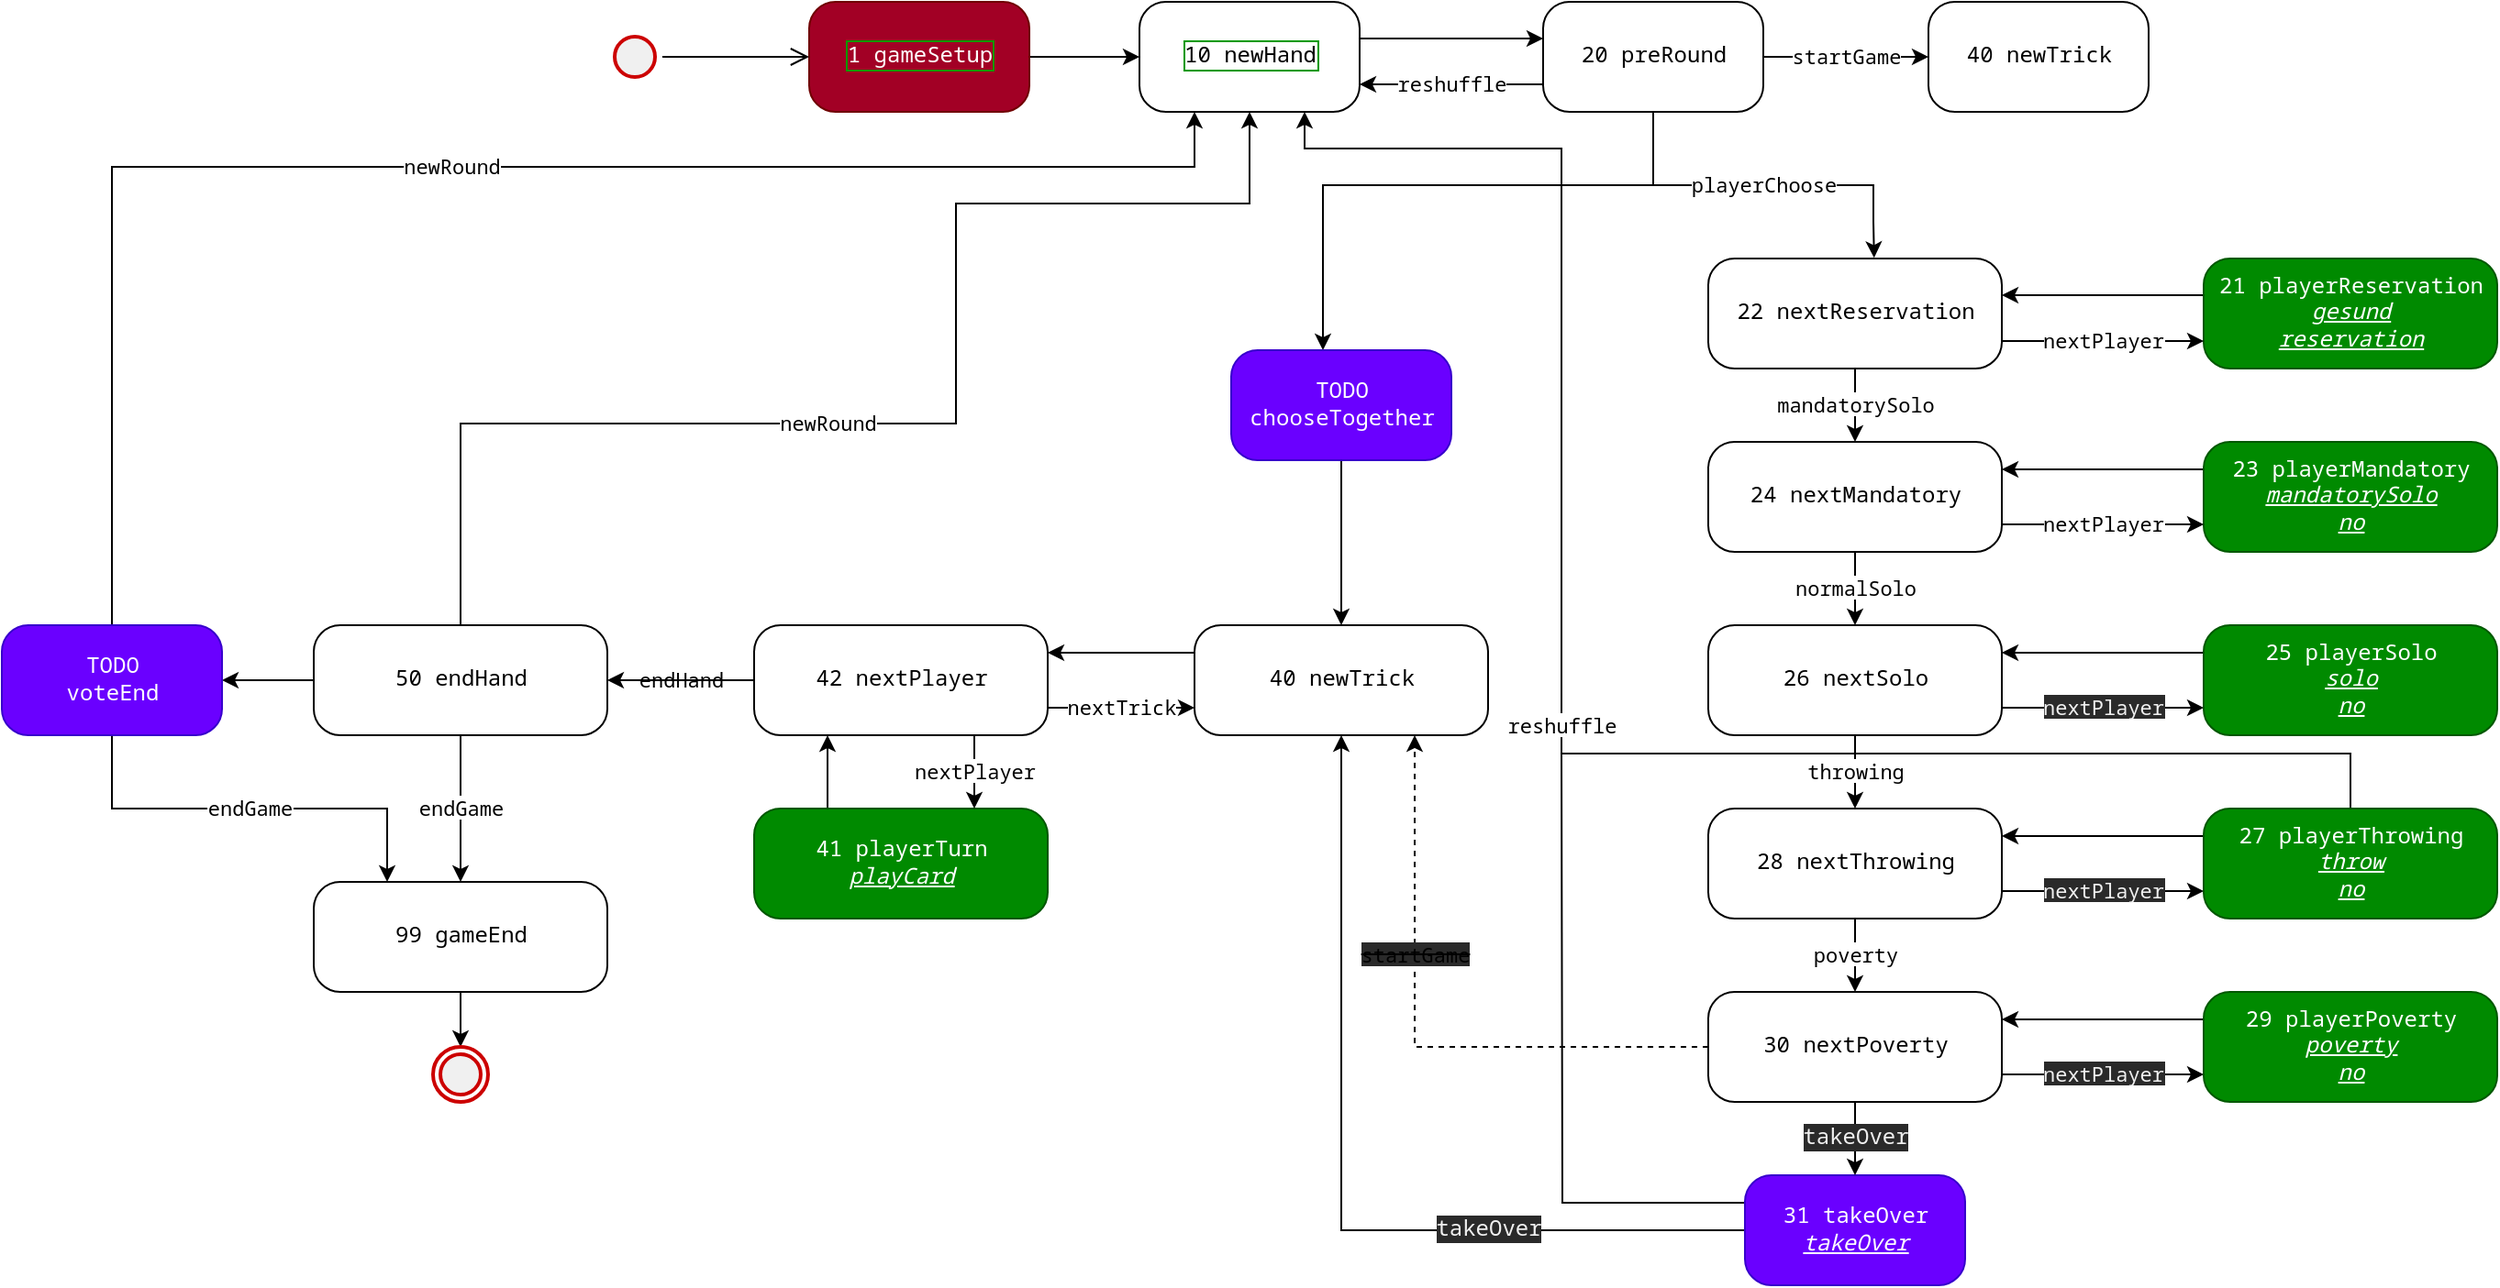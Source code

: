 <mxfile version="14.4.3" type="device"><diagram name="Page-1" id="58cdce13-f638-feb5-8d6f-7d28b1aa9fa0"><mxGraphModel dx="1814" dy="1187" grid="1" gridSize="10" guides="1" tooltips="1" connect="1" arrows="1" fold="1" page="0" pageScale="1" pageWidth="1100" pageHeight="850" math="0" shadow="0"><root><mxCell id="0"/><mxCell id="1" parent="0"/><mxCell id="382b91b5511bd0f7-1" value="" style="ellipse;html=1;shape=startState;rounded=1;shadow=0;comic=0;labelBackgroundColor=none;fontFamily=Noto Sans Mono;fontSize=12;align=center;direction=south;fontSource=https%3A%2F%2Ffonts.googleapis.com%2Fcss%3Ffamily%3DNoto%2BSans%2BMono;verticalAlign=middle;spacing=2;spacingTop=-3;fontColor=#ffffff;fillColor=#F0F0F0;strokeColor=#CC0000;strokeWidth=2;" parent="1" vertex="1"><mxGeometry x="40" y="55" width="30" height="30" as="geometry"/></mxCell><mxCell id="ApR5YPtHUiVUApXNm_wz-2" value="" style="edgeStyle=orthogonalEdgeStyle;rounded=0;orthogonalLoop=1;jettySize=auto;html=1;fontFamily=Noto Sans Mono;fontSource=https%3A%2F%2Ffonts.googleapis.com%2Fcss%3Ffamily%3DNoto%2BSans%2BMono;verticalAlign=middle;spacing=2;spacingTop=-3;" parent="1" source="382b91b5511bd0f7-6" target="ApR5YPtHUiVUApXNm_wz-1" edge="1"><mxGeometry relative="1" as="geometry"/></mxCell><mxCell id="382b91b5511bd0f7-6" value="1 gameSetup" style="rounded=1;html=1;arcSize=24;shadow=0;comic=0;labelBackgroundColor=none;fontFamily=Noto Sans Mono;fontSize=12;align=center;fontSource=https%3A%2F%2Ffonts.googleapis.com%2Fcss%3Ffamily%3DNoto%2BSans%2BMono;verticalAlign=middle;spacing=2;spacingTop=-3;fillColor=#a20025;strokeColor=#6F0000;fontColor=#ffffff;sketch=0;glass=0;labelBorderColor=#009900;" parent="1" vertex="1"><mxGeometry x="150" y="40" width="120" height="60" as="geometry"/></mxCell><mxCell id="2a3bc250acf0617d-9" style="edgeStyle=orthogonalEdgeStyle;html=1;labelBackgroundColor=none;endArrow=open;endSize=8;fontFamily=Noto Sans Mono;fontSize=12;align=left;fontSource=https%3A%2F%2Ffonts.googleapis.com%2Fcss%3Ffamily%3DNoto%2BSans%2BMono;verticalAlign=middle;spacing=2;spacingTop=-3;" parent="1" source="382b91b5511bd0f7-1" target="382b91b5511bd0f7-6" edge="1"><mxGeometry relative="1" as="geometry"/></mxCell><mxCell id="ApR5YPtHUiVUApXNm_wz-4" value="" style="edgeStyle=orthogonalEdgeStyle;rounded=0;orthogonalLoop=1;jettySize=auto;html=1;fontFamily=Noto Sans Mono;fontSource=https%3A%2F%2Ffonts.googleapis.com%2Fcss%3Ffamily%3DNoto%2BSans%2BMono;verticalAlign=middle;spacing=2;spacingTop=-3;" parent="1" source="ApR5YPtHUiVUApXNm_wz-1" target="ApR5YPtHUiVUApXNm_wz-3" edge="1"><mxGeometry relative="1" as="geometry"><Array as="points"><mxPoint x="500" y="60"/><mxPoint x="500" y="60"/></Array></mxGeometry></mxCell><mxCell id="ApR5YPtHUiVUApXNm_wz-1" value="10 newHand" style="rounded=1;html=1;arcSize=24;shadow=0;comic=0;labelBackgroundColor=none;fontFamily=Noto Sans Mono;fontSize=12;align=center;fontSource=https%3A%2F%2Ffonts.googleapis.com%2Fcss%3Ffamily%3DNoto%2BSans%2BMono;verticalAlign=middle;spacing=2;spacingTop=-3;labelBorderColor=#009900;" parent="1" vertex="1"><mxGeometry x="330" y="40" width="120" height="60" as="geometry"/></mxCell><mxCell id="ApR5YPtHUiVUApXNm_wz-6" value="playerChoose" style="edgeStyle=orthogonalEdgeStyle;rounded=0;orthogonalLoop=1;jettySize=auto;html=1;fontFamily=Noto Sans Mono;fontSource=https%3A%2F%2Ffonts.googleapis.com%2Fcss%3Ffamily%3DNoto%2BSans%2BMono;entryX=0.565;entryY=-0.006;entryDx=0;entryDy=0;entryPerimeter=0;verticalAlign=middle;spacing=2;spacingTop=-3;" parent="1" source="ApR5YPtHUiVUApXNm_wz-3" target="ApR5YPtHUiVUApXNm_wz-18" edge="1"><mxGeometry x="0.002" relative="1" as="geometry"><Array as="points"><mxPoint x="610" y="140"/><mxPoint x="730" y="140"/><mxPoint x="730" y="160"/></Array><mxPoint as="offset"/></mxGeometry></mxCell><mxCell id="ApR5YPtHUiVUApXNm_wz-8" value="startGame" style="edgeStyle=orthogonalEdgeStyle;rounded=0;orthogonalLoop=1;jettySize=auto;html=1;fontFamily=Noto Sans Mono;fontSource=https%3A%2F%2Ffonts.googleapis.com%2Fcss%3Ffamily%3DNoto%2BSans%2BMono;verticalAlign=middle;spacing=2;spacingTop=-3;" parent="1" source="ApR5YPtHUiVUApXNm_wz-3" target="ApR5YPtHUiVUApXNm_wz-7" edge="1"><mxGeometry relative="1" as="geometry"/></mxCell><mxCell id="ApR5YPtHUiVUApXNm_wz-10" value="reshuffle" style="edgeStyle=orthogonalEdgeStyle;rounded=0;orthogonalLoop=1;jettySize=auto;html=1;exitX=0;exitY=0.75;exitDx=0;exitDy=0;entryX=1;entryY=0.75;entryDx=0;entryDy=0;fontFamily=Noto Sans Mono;fontSource=https%3A%2F%2Ffonts.googleapis.com%2Fcss%3Ffamily%3DNoto%2BSans%2BMono;verticalAlign=middle;spacing=2;spacingTop=-3;" parent="1" source="ApR5YPtHUiVUApXNm_wz-3" target="ApR5YPtHUiVUApXNm_wz-1" edge="1"><mxGeometry relative="1" as="geometry"/></mxCell><mxCell id="ApR5YPtHUiVUApXNm_wz-13" value="" style="edgeStyle=orthogonalEdgeStyle;rounded=0;orthogonalLoop=1;jettySize=auto;html=1;fontFamily=Noto Sans Mono;fontSource=https%3A%2F%2Ffonts.googleapis.com%2Fcss%3Ffamily%3DNoto%2BSans%2BMono;verticalAlign=middle;spacing=2;spacingTop=-3;" parent="1" source="ApR5YPtHUiVUApXNm_wz-3" target="ApR5YPtHUiVUApXNm_wz-12" edge="1"><mxGeometry relative="1" as="geometry"><Array as="points"><mxPoint x="610" y="140"/><mxPoint x="430" y="140"/></Array></mxGeometry></mxCell><mxCell id="ApR5YPtHUiVUApXNm_wz-3" value="20 preRound" style="rounded=1;html=1;arcSize=24;shadow=0;comic=0;labelBackgroundColor=none;fontFamily=Noto Sans Mono;fontSize=12;align=center;fontSource=https%3A%2F%2Ffonts.googleapis.com%2Fcss%3Ffamily%3DNoto%2BSans%2BMono;verticalAlign=middle;spacing=2;spacingTop=-3;" parent="1" vertex="1"><mxGeometry x="550" y="40" width="120" height="60" as="geometry"/></mxCell><mxCell id="ApR5YPtHUiVUApXNm_wz-19" value="" style="edgeStyle=orthogonalEdgeStyle;rounded=0;orthogonalLoop=1;jettySize=auto;html=1;fontFamily=Noto Sans Mono;fontSource=https%3A%2F%2Ffonts.googleapis.com%2Fcss%3Ffamily%3DNoto%2BSans%2BMono;verticalAlign=middle;spacing=2;spacingTop=-3;" parent="1" source="ApR5YPtHUiVUApXNm_wz-5" target="ApR5YPtHUiVUApXNm_wz-18" edge="1"><mxGeometry relative="1" as="geometry"><Array as="points"><mxPoint x="830" y="200"/><mxPoint x="830" y="200"/></Array></mxGeometry></mxCell><mxCell id="ApR5YPtHUiVUApXNm_wz-5" value="21 playerReservation&lt;br&gt;&lt;i&gt;&lt;u&gt;&lt;span&gt;gesund&lt;/span&gt;&lt;br&gt;&lt;span&gt;reservation&lt;/span&gt;&lt;/u&gt;&lt;/i&gt;" style="rounded=1;html=1;arcSize=24;shadow=0;comic=0;labelBackgroundColor=none;fontFamily=Noto Sans Mono;fontSize=12;align=center;fontSource=https%3A%2F%2Ffonts.googleapis.com%2Fcss%3Ffamily%3DNoto%2BSans%2BMono;verticalAlign=middle;spacing=2;spacingTop=-3;fillColor=#008a00;strokeColor=#005700;fontColor=#ffffff;" parent="1" vertex="1"><mxGeometry x="910" y="180" width="160" height="60" as="geometry"/></mxCell><mxCell id="ApR5YPtHUiVUApXNm_wz-7" value="40 newTrick" style="html=1;rounded=1;shadow=0;fontFamily=Noto Sans Mono;arcSize=24;comic=0;fontSource=https%3A%2F%2Ffonts.googleapis.com%2Fcss%3Ffamily%3DNoto%2BSans%2BMono;verticalAlign=middle;spacing=2;spacingTop=-3;" parent="1" vertex="1"><mxGeometry x="760" y="40" width="120" height="60" as="geometry"/></mxCell><mxCell id="ApR5YPtHUiVUApXNm_wz-67" style="edgeStyle=orthogonalEdgeStyle;rounded=0;orthogonalLoop=1;jettySize=auto;html=1;fontFamily=Noto Sans Mono;fontSource=https%3A%2F%2Ffonts.googleapis.com%2Fcss%3Ffamily%3DNoto%2BSans%2BMono;spacingTop=-3;" parent="1" source="ApR5YPtHUiVUApXNm_wz-12" target="ApR5YPtHUiVUApXNm_wz-45" edge="1"><mxGeometry relative="1" as="geometry"/></mxCell><mxCell id="ApR5YPtHUiVUApXNm_wz-12" value="TODO&lt;br&gt;chooseTogether" style="html=1;rounded=1;shadow=0;fontFamily=Noto Sans Mono;arcSize=24;comic=0;fontSource=https%3A%2F%2Ffonts.googleapis.com%2Fcss%3Ffamily%3DNoto%2BSans%2BMono;verticalAlign=middle;spacing=2;spacingTop=-3;fillColor=#6a00ff;strokeColor=#3700CC;fontColor=#ffffff;" parent="1" vertex="1"><mxGeometry x="380" y="230" width="120" height="60" as="geometry"/></mxCell><mxCell id="ApR5YPtHUiVUApXNm_wz-20" value="nextPlayer" style="edgeStyle=orthogonalEdgeStyle;rounded=0;orthogonalLoop=1;jettySize=auto;html=1;exitX=1;exitY=0.75;exitDx=0;exitDy=0;entryX=0;entryY=0.75;entryDx=0;entryDy=0;fontFamily=Noto Sans Mono;fontSource=https%3A%2F%2Ffonts.googleapis.com%2Fcss%3Ffamily%3DNoto%2BSans%2BMono;verticalAlign=middle;spacing=2;spacingTop=-3;" parent="1" source="ApR5YPtHUiVUApXNm_wz-18" target="ApR5YPtHUiVUApXNm_wz-5" edge="1"><mxGeometry relative="1" as="geometry"><mxPoint x="890" y="215" as="targetPoint"/><Array as="points"/></mxGeometry></mxCell><mxCell id="ApR5YPtHUiVUApXNm_wz-31" value="mandatorySolo" style="edgeStyle=orthogonalEdgeStyle;rounded=0;orthogonalLoop=1;jettySize=auto;html=1;fontFamily=Noto Sans Mono;fontSource=https%3A%2F%2Ffonts.googleapis.com%2Fcss%3Ffamily%3DNoto%2BSans%2BMono;verticalAlign=middle;spacing=2;spacingTop=-3;" parent="1" source="ApR5YPtHUiVUApXNm_wz-18" target="ApR5YPtHUiVUApXNm_wz-30" edge="1"><mxGeometry relative="1" as="geometry"><Array as="points"><mxPoint x="720" y="280"/><mxPoint x="720" y="280"/></Array></mxGeometry></mxCell><mxCell id="ApR5YPtHUiVUApXNm_wz-18" value="22 nextReservation" style="html=1;rounded=1;shadow=0;fontFamily=Noto Sans Mono;fontSource=https%3A%2F%2Ffonts.googleapis.com%2Fcss%3Ffamily%3DNoto%2BSans%2BMono;arcSize=24;comic=0;verticalAlign=middle;spacing=2;spacingTop=-3;" parent="1" vertex="1"><mxGeometry x="640" y="180" width="160" height="60" as="geometry"/></mxCell><mxCell id="ApR5YPtHUiVUApXNm_wz-53" value="normalSolo" style="edgeStyle=orthogonalEdgeStyle;rounded=0;orthogonalLoop=1;jettySize=auto;html=1;fontFamily=Noto Sans Mono;fontSource=https%3A%2F%2Ffonts.googleapis.com%2Fcss%3Ffamily%3DNoto%2BSans%2BMono;spacingTop=-3;" parent="1" source="ApR5YPtHUiVUApXNm_wz-30" target="ApR5YPtHUiVUApXNm_wz-36" edge="1"><mxGeometry relative="1" as="geometry"/></mxCell><mxCell id="ApR5YPtHUiVUApXNm_wz-30" value="24 nextMandatory" style="html=1;rounded=1;shadow=0;fontFamily=Noto Sans Mono;fontSource=https%3A%2F%2Ffonts.googleapis.com%2Fcss%3Ffamily%3DNoto%2BSans%2BMono;arcSize=24;comic=0;verticalAlign=middle;spacing=2;spacingTop=-3;" parent="1" vertex="1"><mxGeometry x="640" y="280" width="160" height="60" as="geometry"/></mxCell><mxCell id="ApR5YPtHUiVUApXNm_wz-57" value="&lt;meta charset=&quot;utf-8&quot;&gt;&lt;span style=&quot;font-size: 11px; font-style: normal; font-weight: 400; letter-spacing: normal; text-align: center; text-indent: 0px; text-transform: none; word-spacing: 0px; display: inline; float: none;&quot;&gt;nextPlayer&lt;/span&gt;" style="edgeStyle=orthogonalEdgeStyle;rounded=0;orthogonalLoop=1;jettySize=auto;html=1;exitX=1;exitY=0.75;exitDx=0;exitDy=0;entryX=0;entryY=0.75;entryDx=0;entryDy=0;fontFamily=Noto Sans Mono;fontSource=https%3A%2F%2Ffonts.googleapis.com%2Fcss%3Ffamily%3DNoto%2BSans%2BMono;spacingTop=-3;labelBackgroundColor=#2A2A2A;fontColor=#F0F0F0;" parent="1" source="ApR5YPtHUiVUApXNm_wz-36" target="ApR5YPtHUiVUApXNm_wz-54" edge="1"><mxGeometry relative="1" as="geometry"/></mxCell><mxCell id="ApR5YPtHUiVUApXNm_wz-58" value="throwing" style="edgeStyle=orthogonalEdgeStyle;rounded=0;orthogonalLoop=1;jettySize=auto;html=1;fontFamily=Noto Sans Mono;fontSource=https%3A%2F%2Ffonts.googleapis.com%2Fcss%3Ffamily%3DNoto%2BSans%2BMono;spacingTop=-3;" parent="1" source="ApR5YPtHUiVUApXNm_wz-36" target="ApR5YPtHUiVUApXNm_wz-39" edge="1"><mxGeometry relative="1" as="geometry"/></mxCell><mxCell id="ApR5YPtHUiVUApXNm_wz-36" value="26 nextSolo" style="html=1;rounded=1;shadow=0;fontFamily=Noto Sans Mono;fontSource=https%3A%2F%2Ffonts.googleapis.com%2Fcss%3Ffamily%3DNoto%2BSans%2BMono;arcSize=24;comic=0;verticalAlign=middle;spacing=2;spacingTop=-3;" parent="1" vertex="1"><mxGeometry x="640" y="380" width="160" height="60" as="geometry"/></mxCell><mxCell id="ApR5YPtHUiVUApXNm_wz-63" value="&lt;meta charset=&quot;utf-8&quot;&gt;&lt;span style=&quot;font-size: 11px; font-style: normal; font-weight: 400; letter-spacing: normal; text-align: center; text-indent: 0px; text-transform: none; word-spacing: 0px; display: inline; float: none;&quot;&gt;nextPlayer&lt;/span&gt;" style="edgeStyle=orthogonalEdgeStyle;rounded=0;orthogonalLoop=1;jettySize=auto;html=1;exitX=1;exitY=0.75;exitDx=0;exitDy=0;entryX=0;entryY=0.75;entryDx=0;entryDy=0;fontFamily=Noto Sans Mono;fontSource=https%3A%2F%2Ffonts.googleapis.com%2Fcss%3Ffamily%3DNoto%2BSans%2BMono;spacingTop=-3;labelBackgroundColor=#2A2A2A;fontColor=#F0F0F0;" parent="1" source="ApR5YPtHUiVUApXNm_wz-39" target="ApR5YPtHUiVUApXNm_wz-59" edge="1"><mxGeometry relative="1" as="geometry"/></mxCell><mxCell id="ApR5YPtHUiVUApXNm_wz-65" value="poverty" style="edgeStyle=orthogonalEdgeStyle;rounded=0;orthogonalLoop=1;jettySize=auto;html=1;fontFamily=Noto Sans Mono;fontSource=https%3A%2F%2Ffonts.googleapis.com%2Fcss%3Ffamily%3DNoto%2BSans%2BMono;spacingTop=-3;" parent="1" source="ApR5YPtHUiVUApXNm_wz-39" target="ApR5YPtHUiVUApXNm_wz-41" edge="1"><mxGeometry relative="1" as="geometry"/></mxCell><mxCell id="ApR5YPtHUiVUApXNm_wz-84" value="reshuffle" style="edgeStyle=orthogonalEdgeStyle;rounded=0;orthogonalLoop=1;jettySize=auto;html=1;entryX=0.75;entryY=1;entryDx=0;entryDy=0;fontFamily=Noto Sans Mono;fontSource=https%3A%2F%2Ffonts.googleapis.com%2Fcss%3Ffamily%3DNoto%2BSans%2BMono;spacingTop=-3;" parent="1" source="ApR5YPtHUiVUApXNm_wz-59" target="ApR5YPtHUiVUApXNm_wz-1" edge="1"><mxGeometry relative="1" as="geometry"><Array as="points"><mxPoint x="990" y="450"/><mxPoint x="560" y="450"/><mxPoint x="560" y="120"/><mxPoint x="420" y="120"/></Array></mxGeometry></mxCell><mxCell id="ApR5YPtHUiVUApXNm_wz-39" value="28&amp;nbsp;nextThrowing" style="html=1;rounded=1;shadow=0;fontFamily=Noto Sans Mono;fontSource=https%3A%2F%2Ffonts.googleapis.com%2Fcss%3Ffamily%3DNoto%2BSans%2BMono;arcSize=24;comic=0;verticalAlign=middle;spacing=2;spacingTop=-3;" parent="1" vertex="1"><mxGeometry x="640" y="480" width="160" height="60" as="geometry"/></mxCell><mxCell id="ApR5YPtHUiVUApXNm_wz-64" value="&lt;meta charset=&quot;utf-8&quot;&gt;&lt;span style=&quot;font-size: 11px; font-style: normal; font-weight: 400; letter-spacing: normal; text-align: center; text-indent: 0px; text-transform: none; word-spacing: 0px; display: inline; float: none;&quot;&gt;nextPlayer&lt;/span&gt;" style="edgeStyle=orthogonalEdgeStyle;rounded=0;orthogonalLoop=1;jettySize=auto;html=1;exitX=1;exitY=0.75;exitDx=0;exitDy=0;entryX=0;entryY=0.75;entryDx=0;entryDy=0;fontFamily=Noto Sans Mono;fontSource=https%3A%2F%2Ffonts.googleapis.com%2Fcss%3Ffamily%3DNoto%2BSans%2BMono;spacingTop=-3;labelBackgroundColor=#2A2A2A;fontColor=#F0F0F0;" parent="1" source="ApR5YPtHUiVUApXNm_wz-41" target="ApR5YPtHUiVUApXNm_wz-60" edge="1"><mxGeometry relative="1" as="geometry"/></mxCell><mxCell id="ApR5YPtHUiVUApXNm_wz-66" style="edgeStyle=orthogonalEdgeStyle;rounded=0;orthogonalLoop=1;jettySize=auto;html=1;fontFamily=Noto Sans Mono;fontSource=https%3A%2F%2Ffonts.googleapis.com%2Fcss%3Ffamily%3DNoto%2BSans%2BMono;spacingTop=-3;labelBackgroundColor=#2A2A2A;" parent="1" source="ApR5YPtHUiVUApXNm_wz-82" target="ApR5YPtHUiVUApXNm_wz-45" edge="1"><mxGeometry relative="1" as="geometry"/></mxCell><mxCell id="ApR5YPtHUiVUApXNm_wz-86" value="&lt;meta charset=&quot;utf-8&quot;&gt;&lt;span style=&quot;font-family: &amp;quot;noto sans mono&amp;quot;; font-size: 12px; font-style: normal; font-weight: 400; letter-spacing: normal; text-align: center; text-indent: 0px; text-transform: none; word-spacing: 0px; display: inline; float: none;&quot;&gt;takeOver&lt;/span&gt;" style="edgeLabel;html=1;align=center;verticalAlign=middle;resizable=0;points=[];fontFamily=Noto Sans Mono;fontSource=https%3A%2F%2Ffonts.googleapis.com%2Fcss%3Ffamily%3DNoto%2BSans%2BMono;spacingTop=-3;labelBackgroundColor=#2A2A2A;fontColor=#F0F0F0;" parent="ApR5YPtHUiVUApXNm_wz-66" vertex="1" connectable="0"><mxGeometry x="-0.426" y="3" relative="1" as="geometry"><mxPoint x="0.69" y="-3" as="offset"/></mxGeometry></mxCell><mxCell id="ApR5YPtHUiVUApXNm_wz-85" style="edgeStyle=orthogonalEdgeStyle;rounded=0;orthogonalLoop=1;jettySize=auto;html=1;fontFamily=Noto Sans Mono;fontSource=https%3A%2F%2Ffonts.googleapis.com%2Fcss%3Ffamily%3DNoto%2BSans%2BMono;endArrow=none;endFill=0;exitX=0;exitY=0.25;exitDx=0;exitDy=0;spacingTop=-3;" parent="1" source="ApR5YPtHUiVUApXNm_wz-82" edge="1"><mxGeometry relative="1" as="geometry"><mxPoint x="560" y="450" as="targetPoint"/></mxGeometry></mxCell><mxCell id="ApR5YPtHUiVUApXNm_wz-87" value="&lt;strike&gt;startGame&lt;/strike&gt;" style="edgeStyle=orthogonalEdgeStyle;rounded=0;orthogonalLoop=1;jettySize=auto;html=1;entryX=0.75;entryY=1;entryDx=0;entryDy=0;endArrow=classic;endFill=1;fontFamily=Noto Sans Mono;fontSource=https%3A%2F%2Ffonts.googleapis.com%2Fcss%3Ffamily%3DNoto%2BSans%2BMono;dashed=1;spacingTop=-3;labelBackgroundColor=#2A2A2A;" parent="1" source="ApR5YPtHUiVUApXNm_wz-41" target="ApR5YPtHUiVUApXNm_wz-45" edge="1"><mxGeometry x="0.273" relative="1" as="geometry"><mxPoint as="offset"/></mxGeometry></mxCell><mxCell id="ApR5YPtHUiVUApXNm_wz-41" value="30 nextPoverty" style="html=1;rounded=1;shadow=0;fontFamily=Noto Sans Mono;fontSource=https%3A%2F%2Ffonts.googleapis.com%2Fcss%3Ffamily%3DNoto%2BSans%2BMono;arcSize=24;comic=0;verticalAlign=middle;spacing=2;spacingTop=-3;" parent="1" vertex="1"><mxGeometry x="640" y="580" width="160" height="60" as="geometry"/></mxCell><mxCell id="ApR5YPtHUiVUApXNm_wz-73" style="edgeStyle=orthogonalEdgeStyle;rounded=0;orthogonalLoop=1;jettySize=auto;html=1;exitX=0;exitY=0.25;exitDx=0;exitDy=0;entryX=1;entryY=0.25;entryDx=0;entryDy=0;fontFamily=Noto Sans Mono;fontSource=https%3A%2F%2Ffonts.googleapis.com%2Fcss%3Ffamily%3DNoto%2BSans%2BMono;spacingTop=-3;" parent="1" source="ApR5YPtHUiVUApXNm_wz-45" target="ApR5YPtHUiVUApXNm_wz-72" edge="1"><mxGeometry relative="1" as="geometry"/></mxCell><mxCell id="ApR5YPtHUiVUApXNm_wz-45" value="40&amp;nbsp;newTrick" style="html=1;rounded=1;shadow=0;fontFamily=Noto Sans Mono;fontSource=https%3A%2F%2Ffonts.googleapis.com%2Fcss%3Ffamily%3DNoto%2BSans%2BMono;arcSize=24;comic=0;verticalAlign=middle;spacing=2;spacingTop=-3;" parent="1" vertex="1"><mxGeometry x="360" y="380" width="160" height="60" as="geometry"/></mxCell><mxCell id="ApR5YPtHUiVUApXNm_wz-52" style="edgeStyle=orthogonalEdgeStyle;rounded=0;orthogonalLoop=1;jettySize=auto;html=1;exitX=0;exitY=0.25;exitDx=0;exitDy=0;entryX=1;entryY=0.25;entryDx=0;entryDy=0;fontFamily=Noto Sans Mono;fontSource=https%3A%2F%2Ffonts.googleapis.com%2Fcss%3Ffamily%3DNoto%2BSans%2BMono;spacingTop=-3;" parent="1" source="ApR5YPtHUiVUApXNm_wz-47" target="ApR5YPtHUiVUApXNm_wz-30" edge="1"><mxGeometry relative="1" as="geometry"/></mxCell><mxCell id="ApR5YPtHUiVUApXNm_wz-47" value="23 playerMandatory&lt;br&gt;&lt;i&gt;&lt;u&gt;&lt;span&gt;mandatorySolo&lt;/span&gt;&lt;br&gt;&lt;span&gt;no&lt;/span&gt;&lt;/u&gt;&lt;/i&gt;" style="rounded=1;html=1;arcSize=24;shadow=0;comic=0;labelBackgroundColor=none;fontFamily=Noto Sans Mono;fontSize=12;align=center;fontSource=https%3A%2F%2Ffonts.googleapis.com%2Fcss%3Ffamily%3DNoto%2BSans%2BMono;verticalAlign=middle;spacing=2;spacingTop=-3;fillColor=#008a00;strokeColor=#005700;fontColor=#ffffff;" parent="1" vertex="1"><mxGeometry x="910" y="280" width="160" height="60" as="geometry"/></mxCell><mxCell id="ApR5YPtHUiVUApXNm_wz-51" value="nextPlayer" style="edgeStyle=orthogonalEdgeStyle;rounded=0;orthogonalLoop=1;jettySize=auto;html=1;fontFamily=Noto Sans Mono;fontSource=https%3A%2F%2Ffonts.googleapis.com%2Fcss%3Ffamily%3DNoto%2BSans%2BMono;verticalAlign=middle;spacing=2;spacingTop=-3;entryX=0;entryY=0.75;entryDx=0;entryDy=0;exitX=1;exitY=0.75;exitDx=0;exitDy=0;" parent="1" source="ApR5YPtHUiVUApXNm_wz-30" target="ApR5YPtHUiVUApXNm_wz-47" edge="1"><mxGeometry relative="1" as="geometry"><mxPoint x="800" y="350" as="sourcePoint"/><mxPoint x="910" y="350" as="targetPoint"/><Array as="points"/></mxGeometry></mxCell><mxCell id="ApR5YPtHUiVUApXNm_wz-55" style="edgeStyle=orthogonalEdgeStyle;rounded=0;orthogonalLoop=1;jettySize=auto;html=1;exitX=0;exitY=0.25;exitDx=0;exitDy=0;entryX=1;entryY=0.25;entryDx=0;entryDy=0;fontFamily=Noto Sans Mono;fontSource=https%3A%2F%2Ffonts.googleapis.com%2Fcss%3Ffamily%3DNoto%2BSans%2BMono;spacingTop=-3;" parent="1" source="ApR5YPtHUiVUApXNm_wz-54" target="ApR5YPtHUiVUApXNm_wz-36" edge="1"><mxGeometry relative="1" as="geometry"/></mxCell><mxCell id="ApR5YPtHUiVUApXNm_wz-54" value="25 playerSolo&lt;br&gt;&lt;i&gt;&lt;u&gt;&lt;span&gt;solo&lt;/span&gt;&lt;br&gt;&lt;span&gt;no&lt;/span&gt;&lt;/u&gt;&lt;/i&gt;" style="rounded=1;html=1;arcSize=24;shadow=0;comic=0;labelBackgroundColor=none;fontFamily=Noto Sans Mono;fontSize=12;align=center;fontSource=https%3A%2F%2Ffonts.googleapis.com%2Fcss%3Ffamily%3DNoto%2BSans%2BMono;verticalAlign=middle;spacing=2;spacingTop=-3;fillColor=#008a00;strokeColor=#005700;fontColor=#ffffff;" parent="1" vertex="1"><mxGeometry x="910" y="380" width="160" height="60" as="geometry"/></mxCell><mxCell id="ApR5YPtHUiVUApXNm_wz-61" style="edgeStyle=orthogonalEdgeStyle;rounded=0;orthogonalLoop=1;jettySize=auto;html=1;exitX=0;exitY=0.25;exitDx=0;exitDy=0;entryX=1;entryY=0.25;entryDx=0;entryDy=0;fontFamily=Noto Sans Mono;fontSource=https%3A%2F%2Ffonts.googleapis.com%2Fcss%3Ffamily%3DNoto%2BSans%2BMono;spacingTop=-3;" parent="1" source="ApR5YPtHUiVUApXNm_wz-59" target="ApR5YPtHUiVUApXNm_wz-39" edge="1"><mxGeometry relative="1" as="geometry"/></mxCell><mxCell id="ApR5YPtHUiVUApXNm_wz-59" value="27 playerThrowing&lt;br&gt;&lt;i&gt;&lt;u&gt;&lt;span&gt;throw&lt;/span&gt;&lt;br&gt;&lt;span&gt;no&lt;/span&gt;&lt;/u&gt;&lt;/i&gt;" style="rounded=1;html=1;arcSize=24;shadow=0;comic=0;labelBackgroundColor=none;fontFamily=Noto Sans Mono;fontSize=12;align=center;fontSource=https%3A%2F%2Ffonts.googleapis.com%2Fcss%3Ffamily%3DNoto%2BSans%2BMono;verticalAlign=middle;spacing=2;spacingTop=-3;fillColor=#008a00;strokeColor=#005700;fontColor=#ffffff;" parent="1" vertex="1"><mxGeometry x="910" y="480" width="160" height="60" as="geometry"/></mxCell><mxCell id="ApR5YPtHUiVUApXNm_wz-62" style="edgeStyle=orthogonalEdgeStyle;rounded=0;orthogonalLoop=1;jettySize=auto;html=1;exitX=0;exitY=0.25;exitDx=0;exitDy=0;entryX=1;entryY=0.25;entryDx=0;entryDy=0;fontFamily=Noto Sans Mono;fontSource=https%3A%2F%2Ffonts.googleapis.com%2Fcss%3Ffamily%3DNoto%2BSans%2BMono;spacingTop=-3;" parent="1" source="ApR5YPtHUiVUApXNm_wz-60" target="ApR5YPtHUiVUApXNm_wz-41" edge="1"><mxGeometry relative="1" as="geometry"/></mxCell><mxCell id="ApR5YPtHUiVUApXNm_wz-60" value="29 playerPoverty&lt;br&gt;&lt;i&gt;&lt;u&gt;&lt;span&gt;poverty&lt;/span&gt;&lt;br&gt;&lt;span&gt;no&lt;/span&gt;&lt;/u&gt;&lt;/i&gt;" style="rounded=1;html=1;arcSize=24;shadow=0;comic=0;labelBackgroundColor=none;fontFamily=Noto Sans Mono;fontSize=12;align=center;fontSource=https%3A%2F%2Ffonts.googleapis.com%2Fcss%3Ffamily%3DNoto%2BSans%2BMono;verticalAlign=middle;spacing=2;spacingTop=-3;fillColor=#008a00;strokeColor=#005700;fontColor=#ffffff;" parent="1" vertex="1"><mxGeometry x="910" y="580" width="160" height="60" as="geometry"/></mxCell><mxCell id="ApR5YPtHUiVUApXNm_wz-76" style="edgeStyle=orthogonalEdgeStyle;rounded=0;orthogonalLoop=1;jettySize=auto;html=1;exitX=0.25;exitY=0;exitDx=0;exitDy=0;entryX=0.25;entryY=1;entryDx=0;entryDy=0;fontFamily=Noto Sans Mono;fontSource=https%3A%2F%2Ffonts.googleapis.com%2Fcss%3Ffamily%3DNoto%2BSans%2BMono;spacingTop=-3;" parent="1" source="ApR5YPtHUiVUApXNm_wz-68" target="ApR5YPtHUiVUApXNm_wz-72" edge="1"><mxGeometry relative="1" as="geometry"/></mxCell><mxCell id="ApR5YPtHUiVUApXNm_wz-68" value="41 playerTurn&lt;br&gt;&lt;u&gt;&lt;i&gt;playCard&lt;/i&gt;&lt;/u&gt;" style="rounded=1;html=1;arcSize=24;shadow=0;comic=0;labelBackgroundColor=none;fontFamily=Noto Sans Mono;fontSize=12;align=center;fontSource=https%3A%2F%2Ffonts.googleapis.com%2Fcss%3Ffamily%3DNoto%2BSans%2BMono;verticalAlign=middle;spacing=2;spacingTop=-3;fillColor=#008a00;strokeColor=#005700;fontColor=#ffffff;" parent="1" vertex="1"><mxGeometry x="120" y="480" width="160" height="60" as="geometry"/></mxCell><mxCell id="ApR5YPtHUiVUApXNm_wz-74" value="nextTrick" style="edgeStyle=orthogonalEdgeStyle;rounded=0;orthogonalLoop=1;jettySize=auto;html=1;exitX=1;exitY=0.75;exitDx=0;exitDy=0;entryX=0;entryY=0.75;entryDx=0;entryDy=0;fontFamily=Noto Sans Mono;fontSource=https%3A%2F%2Ffonts.googleapis.com%2Fcss%3Ffamily%3DNoto%2BSans%2BMono;spacingTop=-3;" parent="1" source="ApR5YPtHUiVUApXNm_wz-72" target="ApR5YPtHUiVUApXNm_wz-45" edge="1"><mxGeometry relative="1" as="geometry"/></mxCell><mxCell id="ApR5YPtHUiVUApXNm_wz-75" value="nextPlayer" style="edgeStyle=orthogonalEdgeStyle;rounded=0;orthogonalLoop=1;jettySize=auto;html=1;exitX=0.75;exitY=1;exitDx=0;exitDy=0;entryX=0.75;entryY=0;entryDx=0;entryDy=0;fontFamily=Noto Sans Mono;fontSource=https%3A%2F%2Ffonts.googleapis.com%2Fcss%3Ffamily%3DNoto%2BSans%2BMono;spacingTop=-3;" parent="1" source="ApR5YPtHUiVUApXNm_wz-72" target="ApR5YPtHUiVUApXNm_wz-68" edge="1"><mxGeometry relative="1" as="geometry"/></mxCell><mxCell id="ApR5YPtHUiVUApXNm_wz-78" value="endHand" style="edgeStyle=orthogonalEdgeStyle;rounded=0;orthogonalLoop=1;jettySize=auto;html=1;fontFamily=Noto Sans Mono;fontSource=https%3A%2F%2Ffonts.googleapis.com%2Fcss%3Ffamily%3DNoto%2BSans%2BMono;spacingTop=-3;labelBackgroundColor=none;" parent="1" source="ApR5YPtHUiVUApXNm_wz-72" target="ApR5YPtHUiVUApXNm_wz-77" edge="1"><mxGeometry relative="1" as="geometry"/></mxCell><mxCell id="ApR5YPtHUiVUApXNm_wz-72" value="42 nextPlayer" style="html=1;rounded=1;shadow=0;fontFamily=Noto Sans Mono;fontSource=https%3A%2F%2Ffonts.googleapis.com%2Fcss%3Ffamily%3DNoto%2BSans%2BMono;arcSize=24;comic=0;verticalAlign=middle;spacing=2;spacingTop=-3;" parent="1" vertex="1"><mxGeometry x="120" y="380" width="160" height="60" as="geometry"/></mxCell><mxCell id="ApR5YPtHUiVUApXNm_wz-79" value="newRound" style="edgeStyle=orthogonalEdgeStyle;rounded=0;orthogonalLoop=1;jettySize=auto;html=1;fontFamily=Noto Sans Mono;fontSource=https%3A%2F%2Ffonts.googleapis.com%2Fcss%3Ffamily%3DNoto%2BSans%2BMono;spacingTop=-3;" parent="1" source="ApR5YPtHUiVUApXNm_wz-77" target="ApR5YPtHUiVUApXNm_wz-1" edge="1"><mxGeometry x="-0.127" relative="1" as="geometry"><Array as="points"><mxPoint x="-40" y="270"/><mxPoint x="230" y="270"/><mxPoint x="230" y="150"/><mxPoint x="390" y="150"/></Array><mxPoint as="offset"/></mxGeometry></mxCell><mxCell id="ApR5YPtHUiVUApXNm_wz-81" value="endGame" style="edgeStyle=orthogonalEdgeStyle;rounded=0;orthogonalLoop=1;jettySize=auto;html=1;fontFamily=Noto Sans Mono;fontSource=https%3A%2F%2Ffonts.googleapis.com%2Fcss%3Ffamily%3DNoto%2BSans%2BMono;spacingTop=-3;" parent="1" source="ApR5YPtHUiVUApXNm_wz-77" target="ApR5YPtHUiVUApXNm_wz-80" edge="1"><mxGeometry relative="1" as="geometry"/></mxCell><mxCell id="ApR5YPtHUiVUApXNm_wz-89" style="edgeStyle=orthogonalEdgeStyle;rounded=0;orthogonalLoop=1;jettySize=auto;html=1;endArrow=classic;endFill=1;fontFamily=Noto Sans Mono;fontSource=https%3A%2F%2Ffonts.googleapis.com%2Fcss%3Ffamily%3DNoto%2BSans%2BMono;spacingTop=-3;" parent="1" source="ApR5YPtHUiVUApXNm_wz-77" target="ApR5YPtHUiVUApXNm_wz-88" edge="1"><mxGeometry relative="1" as="geometry"/></mxCell><mxCell id="ApR5YPtHUiVUApXNm_wz-77" value="50 endHand" style="html=1;rounded=1;shadow=0;fontFamily=Noto Sans Mono;fontSource=https%3A%2F%2Ffonts.googleapis.com%2Fcss%3Ffamily%3DNoto%2BSans%2BMono;arcSize=24;comic=0;verticalAlign=middle;spacing=2;spacingTop=-3;" parent="1" vertex="1"><mxGeometry x="-120" y="380" width="160" height="60" as="geometry"/></mxCell><mxCell id="ApR5YPtHUiVUApXNm_wz-93" style="edgeStyle=orthogonalEdgeStyle;rounded=0;orthogonalLoop=1;jettySize=auto;html=1;endArrow=classic;endFill=1;fontFamily=Noto Sans Mono;fontSource=https%3A%2F%2Ffonts.googleapis.com%2Fcss%3Ffamily%3DNoto%2BSans%2BMono;" parent="1" source="ApR5YPtHUiVUApXNm_wz-80" target="ApR5YPtHUiVUApXNm_wz-92" edge="1"><mxGeometry relative="1" as="geometry"/></mxCell><mxCell id="ApR5YPtHUiVUApXNm_wz-80" value="99 gameEnd" style="html=1;rounded=1;shadow=0;fontFamily=Noto Sans Mono;fontSource=https%3A%2F%2Ffonts.googleapis.com%2Fcss%3Ffamily%3DNoto%2BSans%2BMono;arcSize=24;comic=0;verticalAlign=middle;spacing=2;spacingTop=-3;" parent="1" vertex="1"><mxGeometry x="-120" y="520" width="160" height="60" as="geometry"/></mxCell><mxCell id="ApR5YPtHUiVUApXNm_wz-82" value="31 takeOver&lt;br&gt;&lt;i&gt;&lt;u&gt;takeOver&lt;/u&gt;&lt;/i&gt;" style="html=1;rounded=1;shadow=0;fontFamily=Noto Sans Mono;arcSize=24;comic=0;fontSource=https%3A%2F%2Ffonts.googleapis.com%2Fcss%3Ffamily%3DNoto%2BSans%2BMono;verticalAlign=middle;spacing=2;spacingTop=-3;fillColor=#6a00ff;strokeColor=#3700CC;fontColor=#ffffff;" parent="1" vertex="1"><mxGeometry x="660" y="680" width="120" height="60" as="geometry"/></mxCell><mxCell id="ApR5YPtHUiVUApXNm_wz-83" value="&lt;meta charset=&quot;utf-8&quot;&gt;&lt;span style=&quot;font-family: &amp;quot;noto sans mono&amp;quot;; font-size: 12px; font-style: normal; font-weight: 400; letter-spacing: normal; text-align: center; text-indent: 0px; text-transform: none; word-spacing: 0px; display: inline; float: none;&quot;&gt;takeOver&lt;/span&gt;" style="edgeStyle=orthogonalEdgeStyle;rounded=0;orthogonalLoop=1;jettySize=auto;html=1;fontFamily=Noto Sans Mono;fontSource=https%3A%2F%2Ffonts.googleapis.com%2Fcss%3Ffamily%3DNoto%2BSans%2BMono;spacingTop=-3;labelBackgroundColor=#2A2A2A;fontColor=#F0F0F0;" parent="1" source="ApR5YPtHUiVUApXNm_wz-41" target="ApR5YPtHUiVUApXNm_wz-82" edge="1"><mxGeometry relative="1" as="geometry"><mxPoint x="640" y="610" as="sourcePoint"/><mxPoint x="440" y="440" as="targetPoint"/></mxGeometry></mxCell><mxCell id="ApR5YPtHUiVUApXNm_wz-90" value="endGame" style="edgeStyle=orthogonalEdgeStyle;rounded=0;orthogonalLoop=1;jettySize=auto;html=1;entryX=0.25;entryY=0;entryDx=0;entryDy=0;endArrow=classic;endFill=1;fontFamily=Noto Sans Mono;fontSource=https%3A%2F%2Ffonts.googleapis.com%2Fcss%3Ffamily%3DNoto%2BSans%2BMono;spacingTop=-3;" parent="1" source="ApR5YPtHUiVUApXNm_wz-88" target="ApR5YPtHUiVUApXNm_wz-80" edge="1"><mxGeometry relative="1" as="geometry"><Array as="points"><mxPoint x="-230" y="480"/><mxPoint x="-80" y="480"/></Array></mxGeometry></mxCell><mxCell id="ApR5YPtHUiVUApXNm_wz-91" value="newRound" style="edgeStyle=orthogonalEdgeStyle;rounded=0;orthogonalLoop=1;jettySize=auto;html=1;entryX=0.25;entryY=1;entryDx=0;entryDy=0;endArrow=classic;endFill=1;fontFamily=Noto Sans Mono;fontSource=https%3A%2F%2Ffonts.googleapis.com%2Fcss%3Ffamily%3DNoto%2BSans%2BMono;spacingTop=-3;" parent="1" source="ApR5YPtHUiVUApXNm_wz-88" target="ApR5YPtHUiVUApXNm_wz-1" edge="1"><mxGeometry relative="1" as="geometry"><Array as="points"><mxPoint x="-230" y="130"/><mxPoint x="360" y="130"/></Array></mxGeometry></mxCell><mxCell id="ApR5YPtHUiVUApXNm_wz-88" value="TODO&lt;br&gt;voteEnd" style="html=1;rounded=1;shadow=0;fontFamily=Noto Sans Mono;arcSize=24;comic=0;fontSource=https%3A%2F%2Ffonts.googleapis.com%2Fcss%3Ffamily%3DNoto%2BSans%2BMono;verticalAlign=middle;spacing=2;spacingTop=-3;fillColor=#6a00ff;strokeColor=#3700CC;fontColor=#ffffff;" parent="1" vertex="1"><mxGeometry x="-290" y="380" width="120" height="60" as="geometry"/></mxCell><mxCell id="ApR5YPtHUiVUApXNm_wz-92" value="" style="ellipse;html=1;shape=endState;fontFamily=Noto Sans Mono;fontSource=https%3A%2F%2Ffonts.googleapis.com%2Fcss%3Ffamily%3DNoto%2BSans%2BMono;strokeColor=#CC0000;fillColor=#F0F0F0;strokeWidth=2;" parent="1" vertex="1"><mxGeometry x="-55" y="610" width="30" height="30" as="geometry"/></mxCell></root></mxGraphModel></diagram></mxfile>